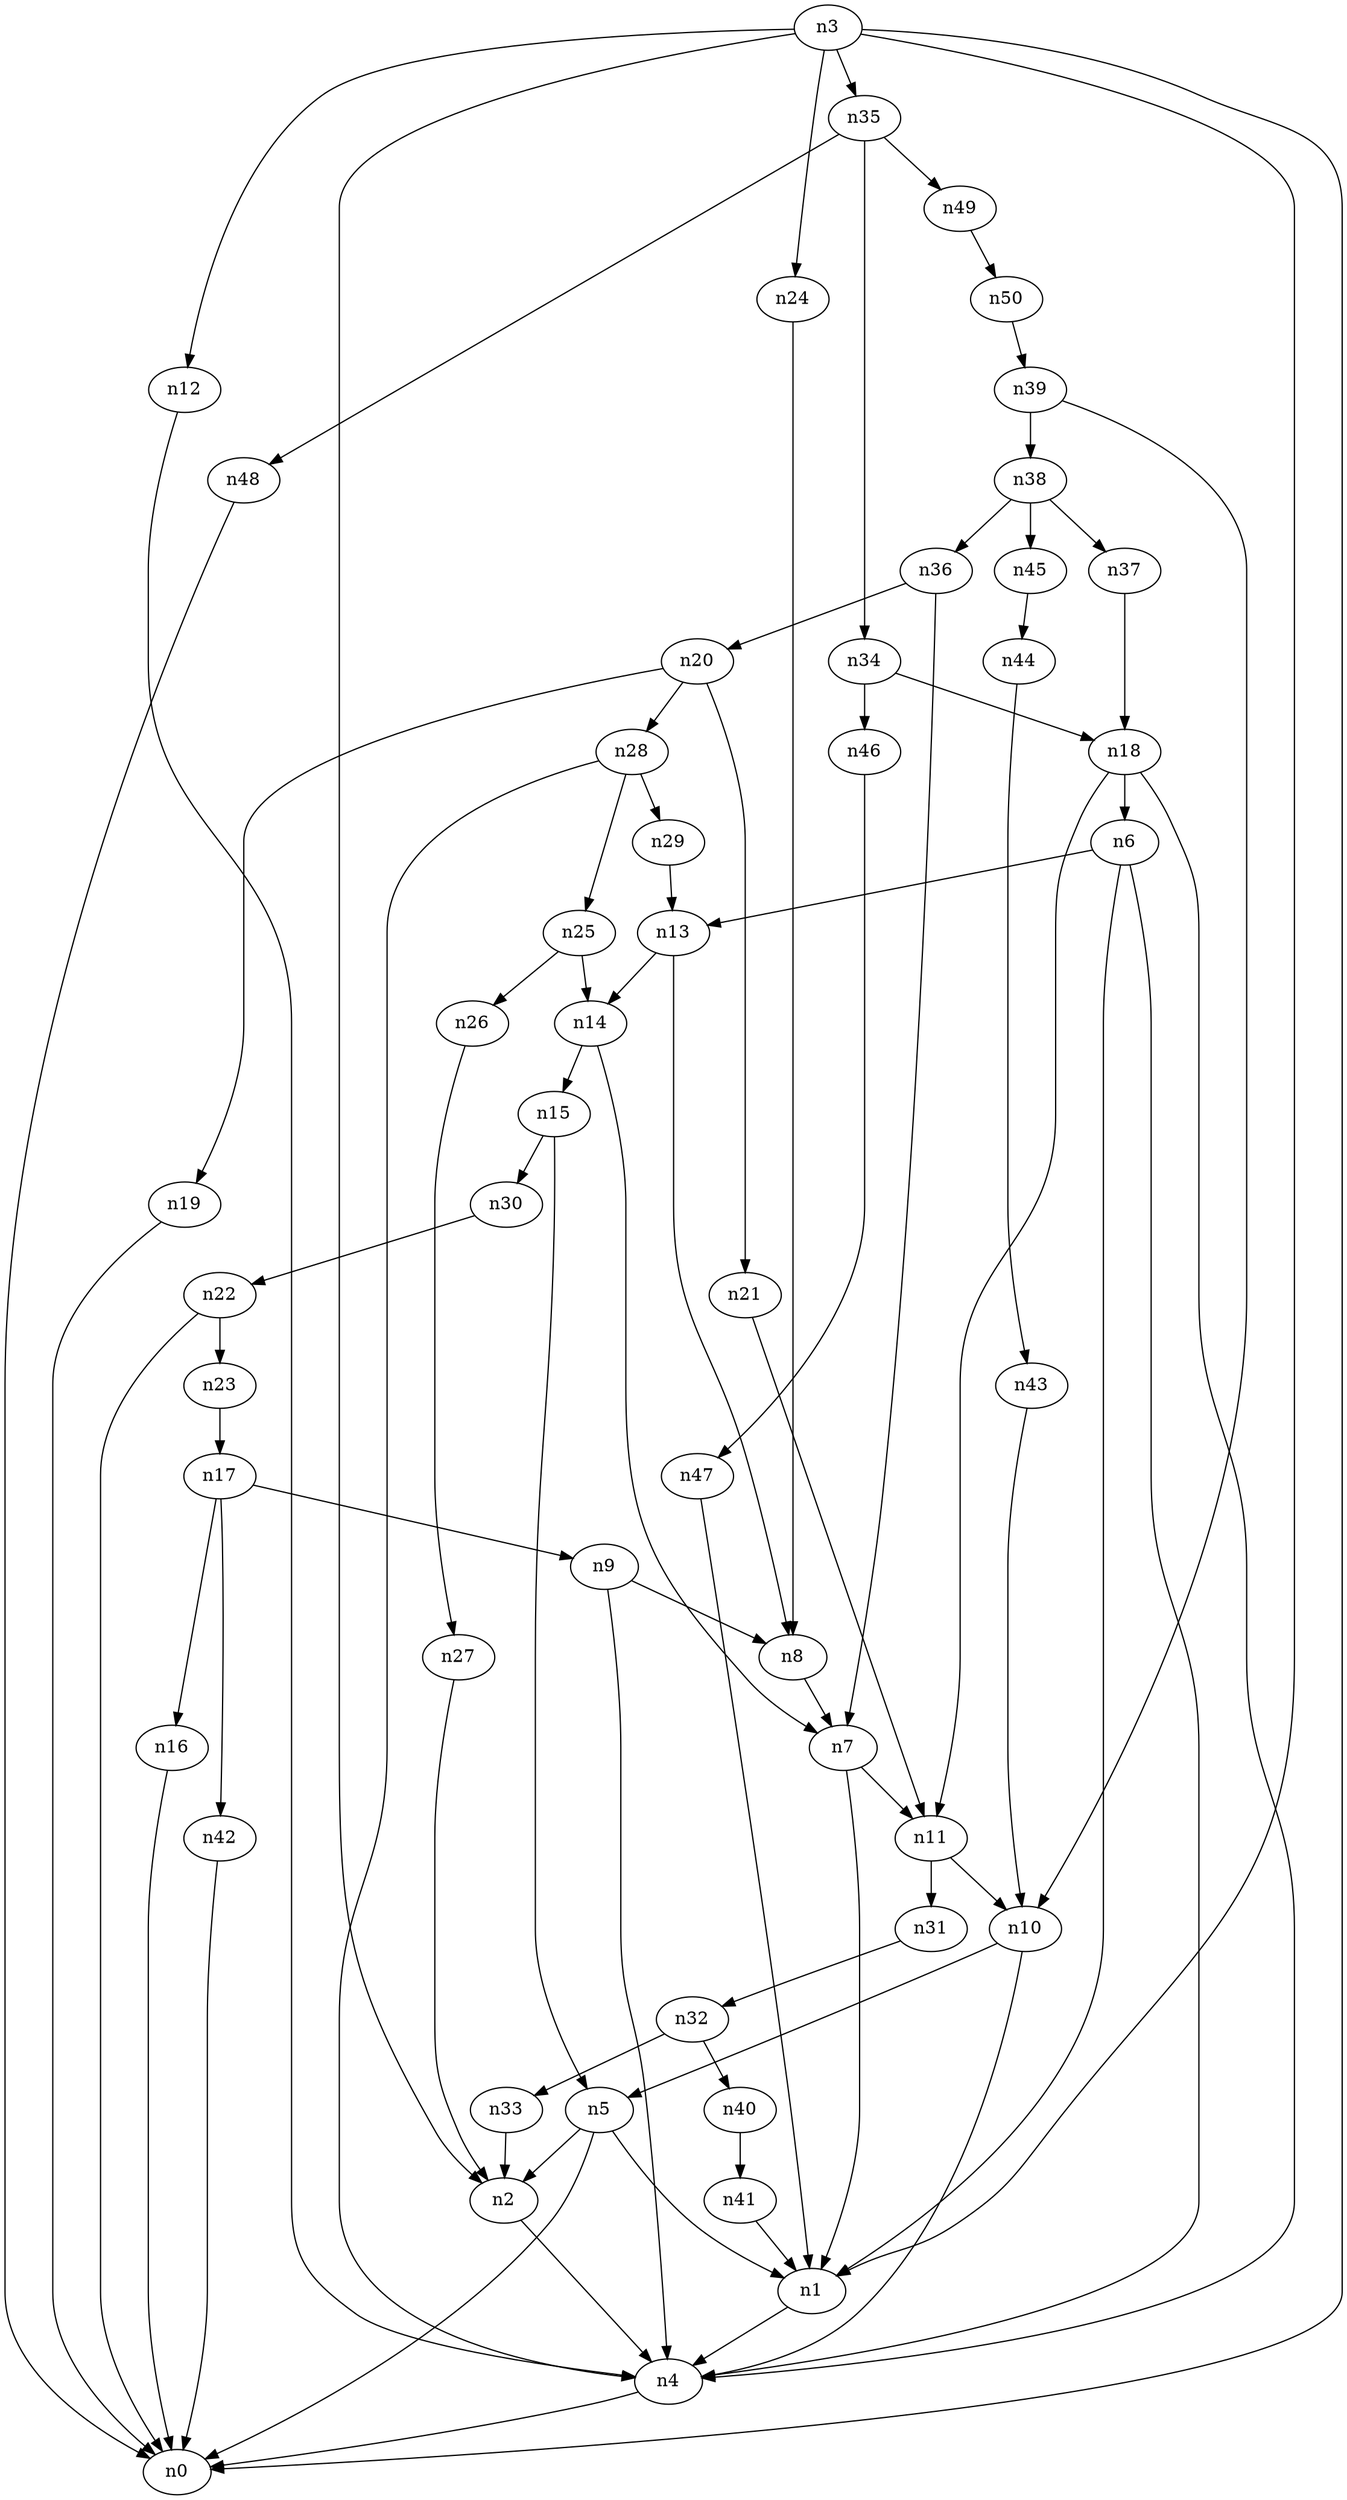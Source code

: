 digraph G {
	n1 -> n4	 [_graphml_id=e4];
	n2 -> n4	 [_graphml_id=e7];
	n3 -> n0	 [_graphml_id=e0];
	n3 -> n1	 [_graphml_id=e3];
	n3 -> n2	 [_graphml_id=e6];
	n3 -> n12	 [_graphml_id=e18];
	n3 -> n24	 [_graphml_id=e38];
	n3 -> n35	 [_graphml_id=e57];
	n4 -> n0	 [_graphml_id=e1];
	n5 -> n0	 [_graphml_id=e2];
	n5 -> n1	 [_graphml_id=e5];
	n5 -> n2	 [_graphml_id=e8];
	n6 -> n1	 [_graphml_id=e9];
	n6 -> n4	 [_graphml_id=e10];
	n6 -> n13	 [_graphml_id=e40];
	n7 -> n1	 [_graphml_id=e11];
	n7 -> n11	 [_graphml_id=e17];
	n8 -> n7	 [_graphml_id=e12];
	n9 -> n4	 [_graphml_id=e14];
	n9 -> n8	 [_graphml_id=e13];
	n10 -> n4	 [_graphml_id=e15];
	n10 -> n5	 [_graphml_id=e20];
	n11 -> n10	 [_graphml_id=e16];
	n11 -> n31	 [_graphml_id=e51];
	n12 -> n4	 [_graphml_id=e19];
	n13 -> n8	 [_graphml_id=e21];
	n13 -> n14	 [_graphml_id=e22];
	n14 -> n7	 [_graphml_id=e60];
	n14 -> n15	 [_graphml_id=e23];
	n15 -> n5	 [_graphml_id=e24];
	n15 -> n30	 [_graphml_id=e48];
	n16 -> n0	 [_graphml_id=e25];
	n17 -> n9	 [_graphml_id=e27];
	n17 -> n16	 [_graphml_id=e26];
	n17 -> n42	 [_graphml_id=e68];
	n18 -> n4	 [_graphml_id=e30];
	n18 -> n6	 [_graphml_id=e29];
	n18 -> n11	 [_graphml_id=e28];
	n19 -> n0	 [_graphml_id=e31];
	n20 -> n19	 [_graphml_id=e32];
	n20 -> n21	 [_graphml_id=e33];
	n20 -> n28	 [_graphml_id=e80];
	n21 -> n11	 [_graphml_id=e34];
	n22 -> n0	 [_graphml_id=e35];
	n22 -> n23	 [_graphml_id=e36];
	n23 -> n17	 [_graphml_id=e37];
	n24 -> n8	 [_graphml_id=e39];
	n25 -> n14	 [_graphml_id=e41];
	n25 -> n26	 [_graphml_id=e42];
	n26 -> n27	 [_graphml_id=e43];
	n27 -> n2	 [_graphml_id=e44];
	n28 -> n4	 [_graphml_id=e45];
	n28 -> n25	 [_graphml_id=e50];
	n28 -> n29	 [_graphml_id=e46];
	n29 -> n13	 [_graphml_id=e47];
	n30 -> n22	 [_graphml_id=e49];
	n31 -> n32	 [_graphml_id=e52];
	n32 -> n33	 [_graphml_id=e53];
	n32 -> n40	 [_graphml_id=e65];
	n33 -> n2	 [_graphml_id=e54];
	n34 -> n18	 [_graphml_id=e55];
	n34 -> n46	 [_graphml_id=e75];
	n35 -> n34	 [_graphml_id=e56];
	n35 -> n48	 [_graphml_id=e78];
	n35 -> n49	 [_graphml_id=e81];
	n36 -> n7	 [_graphml_id=e58];
	n36 -> n20	 [_graphml_id=e59];
	n37 -> n18	 [_graphml_id=e61];
	n38 -> n36	 [_graphml_id=e70];
	n38 -> n37	 [_graphml_id=e62];
	n38 -> n45	 [_graphml_id=e74];
	n39 -> n10	 [_graphml_id=e64];
	n39 -> n38	 [_graphml_id=e63];
	n40 -> n41	 [_graphml_id=e66];
	n41 -> n1	 [_graphml_id=e67];
	n42 -> n0	 [_graphml_id=e69];
	n43 -> n10	 [_graphml_id=e71];
	n44 -> n43	 [_graphml_id=e72];
	n45 -> n44	 [_graphml_id=e73];
	n46 -> n47	 [_graphml_id=e76];
	n47 -> n1	 [_graphml_id=e77];
	n48 -> n0	 [_graphml_id=e79];
	n49 -> n50	 [_graphml_id=e82];
	n50 -> n39	 [_graphml_id=e83];
}
